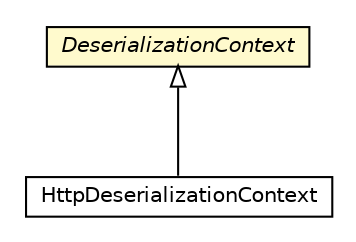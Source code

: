 #!/usr/local/bin/dot
#
# Class diagram 
# Generated by UMLGraph version R5_6-24-gf6e263 (http://www.umlgraph.org/)
#

digraph G {
	edge [fontname="Helvetica",fontsize=10,labelfontname="Helvetica",labelfontsize=10];
	node [fontname="Helvetica",fontsize=10,shape=plaintext];
	nodesep=0.25;
	ranksep=0.5;
	// io.reinert.requestor.core.HttpDeserializationContext
	c11871 [label=<<table title="io.reinert.requestor.core.HttpDeserializationContext" border="0" cellborder="1" cellspacing="0" cellpadding="2" port="p" href="../HttpDeserializationContext.html">
		<tr><td><table border="0" cellspacing="0" cellpadding="1">
<tr><td align="center" balign="center"> HttpDeserializationContext </td></tr>
		</table></td></tr>
		</table>>, URL="../HttpDeserializationContext.html", fontname="Helvetica", fontcolor="black", fontsize=10.0];
	// io.reinert.requestor.core.serialization.DeserializationContext
	c11915 [label=<<table title="io.reinert.requestor.core.serialization.DeserializationContext" border="0" cellborder="1" cellspacing="0" cellpadding="2" port="p" bgcolor="lemonChiffon" href="./DeserializationContext.html">
		<tr><td><table border="0" cellspacing="0" cellpadding="1">
<tr><td align="center" balign="center"><font face="Helvetica-Oblique"> DeserializationContext </font></td></tr>
		</table></td></tr>
		</table>>, URL="./DeserializationContext.html", fontname="Helvetica", fontcolor="black", fontsize=10.0];
	//io.reinert.requestor.core.HttpDeserializationContext extends io.reinert.requestor.core.serialization.DeserializationContext
	c11915:p -> c11871:p [dir=back,arrowtail=empty];
}

